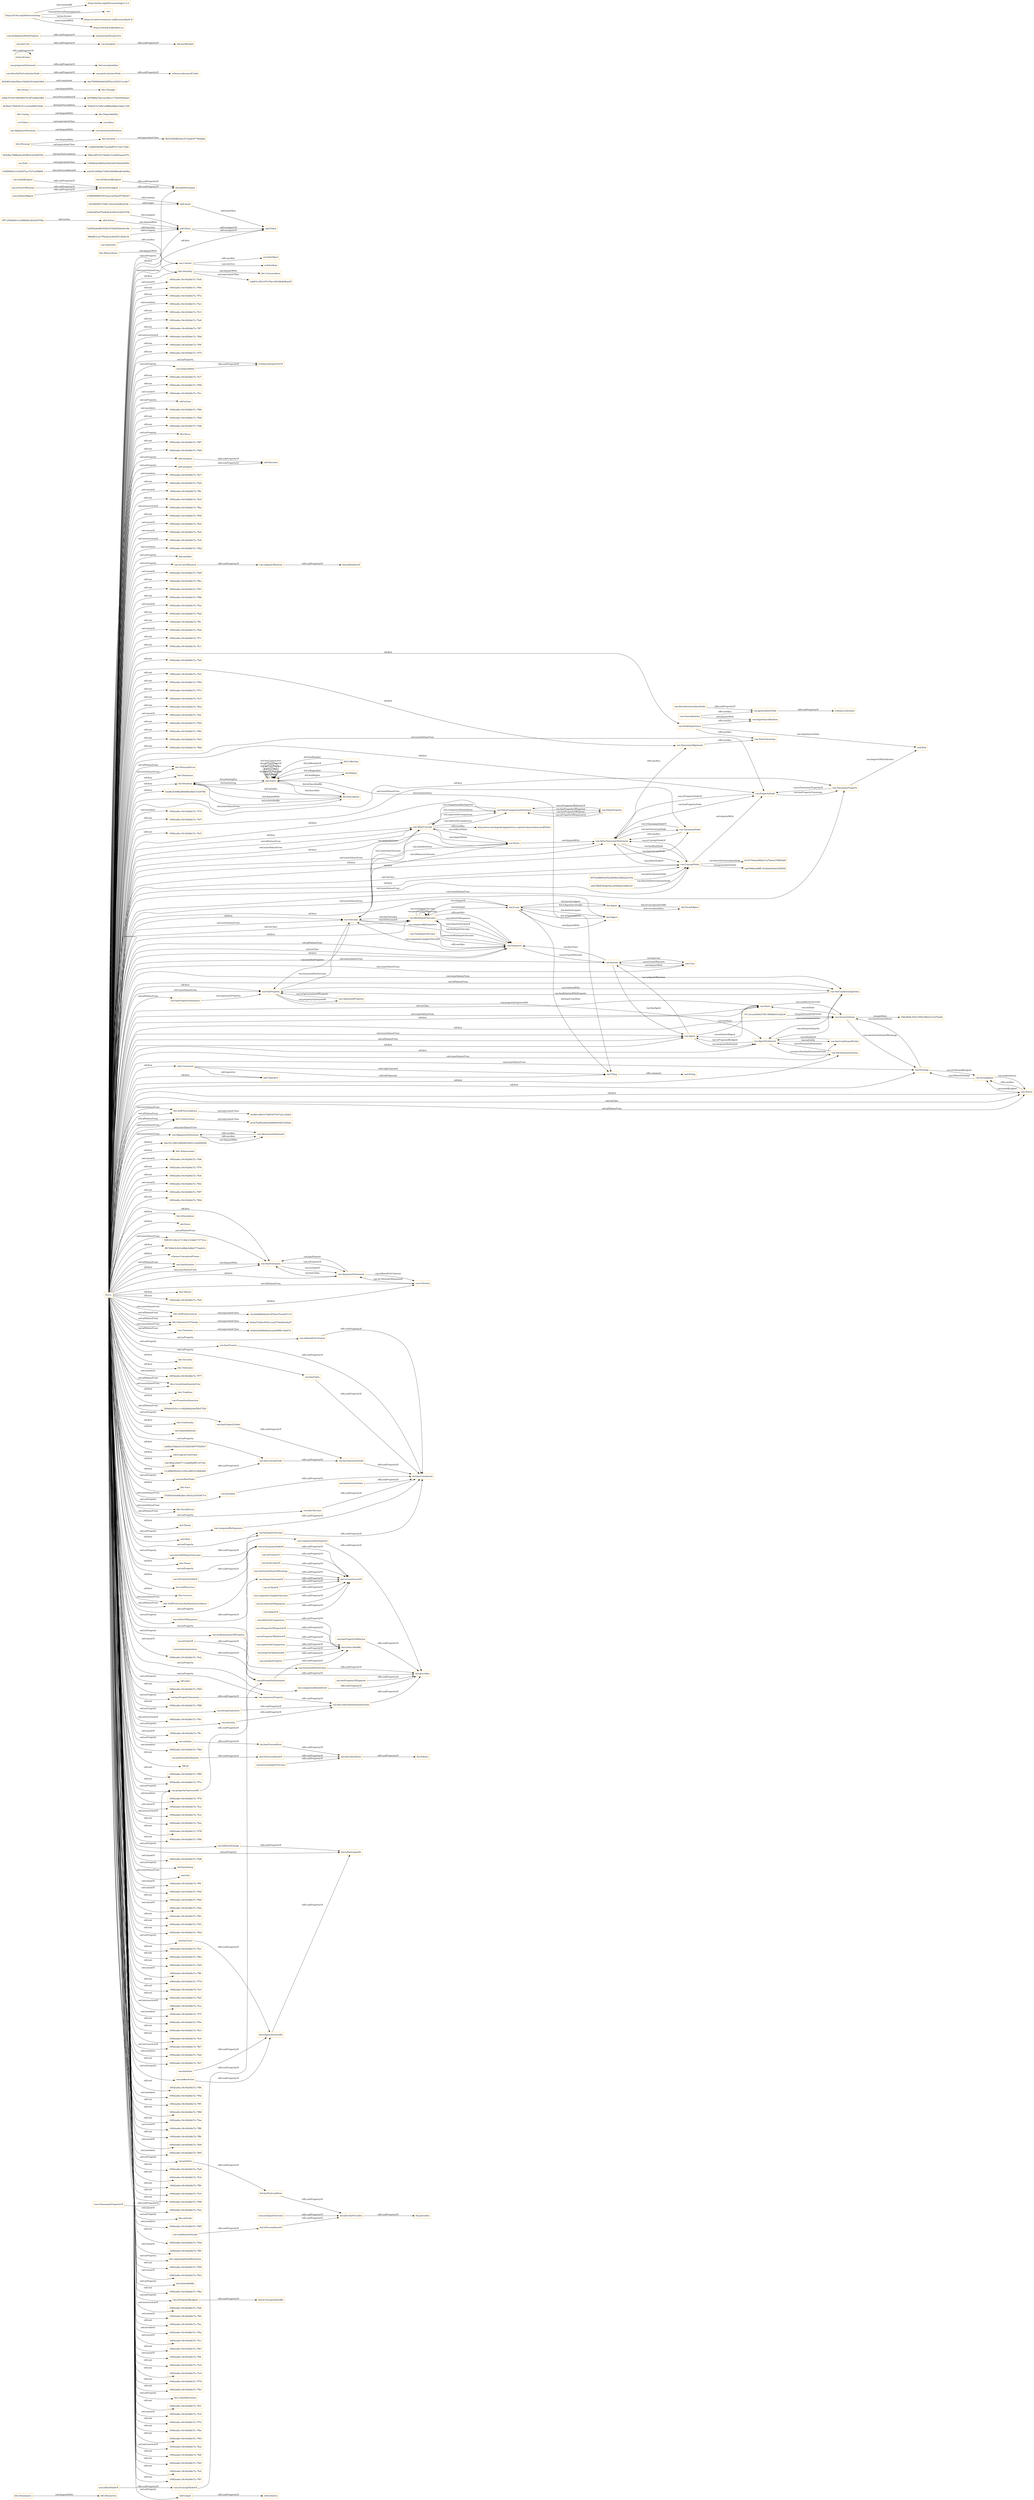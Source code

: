 digraph ar2dtool_diagram { 
rankdir=LR;
size="1501"
node [shape = rectangle, color="orange"]; "bhv:Dominance" "dul:Situation" "acb30124884e729d184608bedb34d96e" "odrl:Action" "vae:Path" "aa9390ba340ff11b30a4a5e0e435850f" "9074ed8885265224f0dbe398d22e519a" "545e9ac7fd86adce4f3f6cb3224497bd" "bhv:PersonalFocus" "bhv:Hedonism" "bhv:Societal" "3ea9be430fffa4f9d68be4b0153e978b" "vae:NodeImportance" "3ba35c128614b80983b491e3a9484e94" "1fac6d696bb6a02c9529cd7b3edb7e15" "9f7c35b9266c1a3d9bf44c2622d5538a" "bhv:Universalism" "vae:AwarenessSituation" "vae:Value" "bhv:Achievement" "odrl:Policy" "bhv:Stimulation" "dul:Norm" "vae:AlignmentSituation" "odrl:Operator" "vae:VaeProperty" "bhv:SelfTrascendence" "59819112fa1e71148c3318a817377e1a" "ff07496d3c823e9fbfa5d8d2773adb1b" "vae:Outcome" "schema:ConceptualFrame" "5ad562da0863528c4745b85a0ee61d9c" "vae:VaeEntity" "vae:MultiInputOutcome" "bhv:Conservation" "vae:AlignmentStatement" "bhv:Dependability" "dul:SocialObject" "bhv:Caring" "100f48a2e9b60eb5bd3d919eb4e6d59c" "odrl:Asset" "bhv:Nature" "942bd72bfdc9554c1a4257bb69e26a87" "vae:Generalization" "58bce4f5c52150ad5c3c20dd3eaec870" "vae:Context" "vae:ActionOnState" "vae:VaeStatement" "vae:TaxonomyProperty" "98bd831c2c7f5ea0c2c6cb051c604c34" "bhv:Security" "d3b83020f6b96a63aba9f9ffb14d4b72" "vae:ConceptNode" "dul:Object" "8fe01f626ffa34ec07cbadc877462b62" "a0b7f80878ed638ca395992e5296f125" "b31fc7b4ee290b213a7be4ce7089426f" "bhv:Tolerance" "vae:System" "bhv:Humility" "odrl:Party" "230669d9001601baa1ed3be2975bd3a7" "vae:Norm" "c92cff44947c5d8c33aacfed2dbed32b" "bhv:GrowthAndAnxietyFree" "05fed9dfc3b5e1959c59d22212b7ba0b" "vae:User" "5c8e0e7a7af61ed98b2d6be23a6a1196" "6d7f88be7b61a230bce173924594a8a3" "vae:Sequence" "vae:AgentStatement" "vae:VaeConditionedEntity" "bhv:Tradition" "dul:Event" "vae:PromotionDemotion" "dul:Agent" "d50ab41b5c11cc8264db2e9e5f0d7520" "vae:ValueTaxonomyStatement" "vae:TaxonomyAlignment" "bhv:SelfEnhancement" "vae:Strategy" "vae:Agent" "bhv:Benevolence" "vae:FinalInputOutcome" "d3bb767e6159838927b19f7eef9b3968" "vae:VaeSituation" "bhv:Conformity" "vae:Action" "eab831c05e197a79ec18018b4b9bae5f" "bhv:Resources" "dul:Collection" "911cfcac2449ef158130b9bb53cd2a36" "vae:AwarenessStatement" "vae:ValueDefinition" "bhv:OpennessToChange" "c2684e33bbed1e535204398757bf50c7" "ae3a7baf92e6be9a6fb6d030b7ea5bdc" "vae:ActingAgent" "odrl:LogicalConstraint" "vae:ValueConcept" "vae:PropertyNode" "vae:ValueProperty" "vae:ValueComparisonStatement" "cbe360ac20b2717c2a8d9aff5c147c62" "vae:VaeStatementEntity" "vae:Criterion" "11cd888562201a18bc28f83218b8e881" "bhv:Thought" "vae:Transition" "vae:State" "dul:Entity" "bhv:Face" "vae:VaeConditioningEntity" "37b4f34c0e84b26ec1843ea347b94714" "vae:TaxonomyNode" "vae:VaePropertyStatement" "0b3fa4178d43fcc511a3cfeef84534dd" "bhv:SocialFocus" "845d6f1e8ae58ee339d203416ab6348d" "odrl:Constraint" "vae:OptimizedProperty" "dul:Theory" "dul:Region" "1cafb83de9f8c7aca9af97e17a217a9d" "dul:Description" "e55f0f98cb13c825972ce7b7e43f8894" "bhv:Action" "vcvf:Value" "odrl:Rule" "bhv:Power" "4c48fcc08d1e74bf5397207a2e12bdef" "vae:ImportanceRelation" "bhv:Personal" "b5d5e665297ba609c9c44018345c870b" "vae:ArgumentStatement" "bhv:SelfDirection" "bhv:Concern" "daa709984db2629f55a12025212cadc7" "bhv:SelfProtectionAndAnxietyAvoidance" ; /*classes style*/
	"bhv:Action" -> "bhv:Thought" [ label = "owl:disjointWith" ];
	"vae:particularizesNode" -> "schema:subsumedUnder" [ label = "rdfs:subPropertyOf" ];
	"vae:hasConceptNode" -> "vae:hasTaxonomyNode" [ label = "rdfs:subPropertyOf" ];
	"vae:ConceptNode" -> "vae:PropertyNode" [ label = "owl:disjointWith" ];
	"vae:isTaxonomyNodeOf" -> "dul:isConstituentOf" [ label = "rdfs:subPropertyOf" ];
	"vae:proposesStatement" -> "dul:conceptualizes" [ label = "rdfs:subPropertyOf" ];
	"vae:previousInputOutcome" -> "dul:directlyFollows" [ label = "rdfs:subPropertyOf" ];
	"vae:hasTaxonomyNode" -> "dul:hasConstituent" [ label = "rdfs:subPropertyOf" ];
	"vae:nextInputOutcome" -> "dul:directlyPrecedes" [ label = "rdfs:subPropertyOf" ];
	"vae:VaeSituation" -> "vae:VaeStatement" [ label = "owl:disjointWith" ];
	"vae:comparisonHasInferior" -> "dul:describes" [ label = "rdfs:subPropertyOf" ];
	"vae:hasTrace" -> "dul:isAgentInvolvedIn" [ label = "rdfs:subPropertyOf" ];
	"vae:Path" -> "100f48a2e9b60eb5bd3d919eb4e6d59c" [ label = "owl:equivalentClass" ];
	"vae:isInputOf" -> "dul:isConstituentOf" [ label = "rdfs:subPropertyOf" ];
	"dul:involvesAgent" -> "dul:hasParticipant" [ label = "rdfs:subPropertyOf" ];
	"terms:license" -> "terms:license" [ label = "rdfs:subPropertyOf" ];
	"dul:isAgentInvolvedIn" -> "dul:isParticipantIn" [ label = "rdfs:subPropertyOf" ];
	"bhv:SelfTrascendence" -> "4c48fcc08d1e74bf5397207a2e12bdef" [ label = "owl:equivalentClass" ];
	"vae:describesVaeStatementEntity" -> "dul:describes" [ label = "rdfs:subPropertyOf" ];
	"vae:hasPropertyTaxonomy" -> "vae:expressesProperty" [ label = "rdfs:subPropertyOf" ];
	"dul:Event" -> "dul:Object" [ label = "owl:disjointWith" ];
	"vae:isPremiseOf" -> "dul:isConstituentOf" [ label = "rdfs:subPropertyOf" ];
	"vae:interpretationOn" -> "vae:describesVaeStatementEntity" [ label = "rdfs:subPropertyOf" ];
	"dul:Description" -> "dul:Situation" [ label = "owl:disjointWith" ];
	"odrl:Action" -> "odrl:Party" [ label = "owl:disjointWith" ];
	"vae:madeByAgent" -> "dul:involvesAgent" [ label = "rdfs:subPropertyOf" ];
	"dul:isPreconditionOf" -> "dul:directlyPrecedes" [ label = "rdfs:subPropertyOf" ];
	"vae:isOutcomeOf" -> "dul:isConstituentOf" [ label = "rdfs:subPropertyOf" ];
	"vae:isPresentInStatement" -> "dul:isDescribedBy" [ label = "rdfs:subPropertyOf" ];
	"vae:hasInput" -> "dul:hasConstituent" [ label = "rdfs:subPropertyOf" ];
	"bhv:Personal" -> "bhv:Societal" [ label = "owl:disjointWith" ];
	"bhv:Personal" -> "1cafb83de9f8c7aca9af97e17a217a9d" [ label = "owl:equivalentClass" ];
	"vae:hasUser" -> "vae:hasAgent" [ label = "rdfs:subPropertyOf" ];
	"vae:onState" -> "dul:hasPrecondition" [ label = "rdfs:subPropertyOf" ];
	"vae:hasActionOnState" -> "dul:hasConstituent" [ label = "rdfs:subPropertyOf" ];
	"vae:hasPropertyNode" -> "vae:hasTaxonomyNode" [ label = "rdfs:subPropertyOf" ];
	"dul:hasPrecondition" -> "dul:directlyFollows" [ label = "rdfs:subPropertyOf" ];
	"vae:hasPropertyOfSuperior" -> "dul:describes" [ label = "rdfs:subPropertyOf" ];
	"bhv:Conservation" -> "ae3a7baf92e6be9a6fb6d030b7ea5bdc" [ label = "owl:equivalentClass" ];
	"vae:isPropertyNodeOf" -> "vae:isTaxonomyNodeOf" [ label = "rdfs:subPropertyOf" ];
	"bhv:Societal" -> "8fe01f626ffa34ec07cbadc877462b62" [ label = "owl:equivalentClass" ];
	"vae:Transition" -> "d3b83020f6b96a63aba9f9ffb14d4b72" [ label = "owl:equivalentClass" ];
	"vae:comparisonHasSuperior" -> "dul:describes" [ label = "rdfs:subPropertyOf" ];
	"vae:hasOutcome" -> "dul:hasConstituent" [ label = "rdfs:subPropertyOf" ];
	"vae:Norm" -> "vae:ValueTaxonomyStatement" [ label = "owl:disjointWith" ];
	"vae:isProposedByAgent" -> "dul:isConceptualizedBy" [ label = "rdfs:subPropertyOf" ];
	"bhv:Dominance" -> "bhv:Resources" [ label = "owl:disjointWith" ];
	"vae:isEntityOf" -> "vae:isPresentInStatement" [ label = "rdfs:subPropertyOf" ];
	"vae:MultiInputOutcome" -> "vae:Sequence" [ label = "rdfs:seeAlso" ];
	"vae:propertyExpressedAt" -> "vae:isPresentInStatement" [ label = "rdfs:subPropertyOf" ];
	"vae:hasState" -> "dul:isAgentInvolvedIn" [ label = "rdfs:subPropertyOf" ];
	"vae:AwarenessStatement" -> "vae:AlignmentStatement" [ label = "rdfs:seeAlso" ];
	"vae:isConceptNodeOf" -> "vae:isTaxonomyNodeOf" [ label = "rdfs:subPropertyOf" ];
	"bhv:Caring" -> "bhv:Dependability" [ label = "owl:disjointWith" ];
	"vae:hasRootNode" -> "vae:hasConceptNode" [ label = "rdfs:subPropertyOf" ];
	"vae:isAgentOfSystem" -> "dul:isMemberOf" [ label = "rdfs:subPropertyOf" ];
	"vae:ValueConcept" -> "http://www.ontologydesignpatterns.org/ont/values/valuecore#Value" [ label = "rdfs:seeAlso" ];
	"vae:isInputOutcomeOf" -> "dul:isConstituentOf" [ label = "rdfs:subPropertyOf" ];
	"vae:isTaxonomyPropertyOf" -> "vae:propertyExpressedAt" [ label = "rdfs:subPropertyOf" ];
	"vae:directlyParticularizesNode" -> "vae:particularizesNode" [ label = "rdfs:subPropertyOf" ];
	"vae:isRootNodeOf" -> "vae:isConceptNodeOf" [ label = "rdfs:subPropertyOf" ];
	"vae:expressesProperty" -> "vae:describesVaeStatementEntity" [ label = "rdfs:subPropertyOf" ];
	"vae:hasAgent" -> "dul:hasMember" [ label = "rdfs:subPropertyOf" ];
	"vae:isFollowedByAgent" -> "dul:hasParticipant" [ label = "rdfs:subPropertyOf" ];
	"vae:hasRelationWithProperty" -> "schema:hasPerspective" [ label = "rdfs:subPropertyOf" ];
	"vae:measuredOnOutcome" -> "dul:describes" [ label = "rdfs:subPropertyOf" ];
	"vae:perform" -> "dul:hasPostcondition" [ label = "rdfs:subPropertyOf" ];
	"vcvf:Value" -> "vae:Value" [ label = "owl:equivalentClass" ];
	"vae:isTraceOfSystem" -> "dul:involvesAgent" [ label = "rdfs:subPropertyOf" ];
	"vae:directlyGeneralizesNode" -> "vae:generalizesNode" [ label = "rdfs:subPropertyOf" ];
	"vae:conditionsActionIn" -> "dul:isPreconditionOf" [ label = "rdfs:subPropertyOf" ];
	"vae:superiorInComparison" -> "dul:isDescribedBy" [ label = "rdfs:subPropertyOf" ];
	"vae:System" -> "vae:User" [ label = "owl:disjointWith" ];
	"vae:ValueTaxonomyStatement" -> "vae:TaxonomyAlignment" [ label = "rdfs:seeAlso" ];
	"vae:TaxonomyNode" -> "vae:ValueTaxonomyStatement" [ label = "rdfs:seeAlso" ];
	"vae:followsStrategy" -> "dul:isParticipantIn" [ label = "rdfs:subPropertyOf" ];
	"vae:hasPropertyOfInferior" -> "dul:describes" [ label = "rdfs:subPropertyOf" ];
	"vae:composedBySequence" -> "dul:hasConstituent" [ label = "rdfs:subPropertyOf" ];
	"vae:AlignmentSituation" -> "vae:AwarenessSituation" [ label = "owl:disjointWith" ];
	"https://w3id.org/def/vaeontology" -> "https://w3id.org/def/vaeontology/1.0.2" [ label = "owl:versionIRI" ];
	"https://w3id.org/def/vaeontology" -> "vae:" [ label = "vann:preferredNamespaceUri" ];
	"https://w3id.org/def/vaeontology" -> "https://creativecommons.org/licenses/by/4.0/" [ label = "terms:license" ];
	"https://w3id.org/def/vaeontology" -> "https://chowlk.linkeddata.es" [ label = "mod:createdWith" ];
	"vae:isActionOnStateOfStrategy" -> "dul:isConstituentOf" [ label = "rdfs:subPropertyOf" ];
	"vae:startsWithInputOutcome" -> "vae:hasInputOutcome" [ label = "rdfs:subPropertyOf" ];
	"vae:isOptimizationOfProperty" -> "dul:describes" [ label = "rdfs:subPropertyOf" ];
	"vae:propertyOptimizedAt" -> "dul:isDescribedBy" [ label = "rdfs:subPropertyOf" ];
	"bhv:Humility" -> "bhv:Universalism" [ label = "owl:disjointWith" ];
	"bhv:Humility" -> "eab831c05e197a79ec18018b4b9bae5f" [ label = "owl:equivalentClass" ];
	"vae:FinalInputOutcome" -> "vae:Sequence" [ label = "rdfs:seeAlso" ];
	"odrl:target" -> "odrl:relation" [ label = "rdfs:subPropertyOf" ];
	"bhv:SelfEnhancement" -> "1fac6d696bb6a02c9529cd7b3edb7e15" [ label = "owl:equivalentClass" ];
	"dul:directlyPrecedes" -> "dul:precedes" [ label = "rdfs:subPropertyOf" ];
	"vae:makesAction" -> "dul:isAgentInvolvedIn" [ label = "rdfs:subPropertyOf" ];
	"vae:satisfiesProperty" -> "dul:isDescribedBy" [ label = "rdfs:subPropertyOf" ];
	"vae:TaxonomyAlignment" -> "vae:ValueTaxonomy" [ label = "rdfs:seeAlso" ];
	"vae:relationWith" -> "schema:perspectiveOn" [ label = "rdfs:subPropertyOf" ];
	"vae:NodeImportance" -> "vae:ValueTaxonomy" [ label = "rdfs:seeAlso" ];
	"vae:NodeImportance" -> "vae:ImportanceRelation" [ label = "rdfs:seeAlso" ];
	"vae:Action" -> "vae:ActingAgent" [ label = "rdfs:seeAlso" ];
	"vae:inferiorInComparison" -> "dul:isDescribedBy" [ label = "rdfs:subPropertyOf" ];
	"vae:VaeEntity" -> "vae:Context" [ label = "rdfs:seeAlso" ];
	"vae:isClaimOf" -> "dul:isConstituentOf" [ label = "rdfs:subPropertyOf" ];
	"vae:hasInputOutcome" -> "dul:hasConstituent" [ label = "rdfs:subPropertyOf" ];
	"vae:isPropertyOfSuperiorOf" -> "dul:isDescribedBy" [ label = "rdfs:subPropertyOf" ];
	"vae:isStateOfAgent" -> "dul:involvesAgent" [ label = "rdfs:subPropertyOf" ];
	"vae:Generalization" -> "vae:generalizesNode" [ label = "rdfs:seeAlso" ];
	"vae:Generalization" -> "vae:ImportanceRelation" [ label = "owl:disjointWith" ];
	"vae:Context" -> "vae:VaeObject" [ label = "rdfs:seeAlso" ];
	"NULL" -> "-3092ea8a:18c442b8a72:-7fb1" [ label = "owl:intersectionOf" ];
	"NULL" -> "-3092ea8a:18c442b8a72:-7ffc" [ label = "owl:unionOf" ];
	"NULL" -> "vae:hasConceptNode" [ label = "owl:onProperty" ];
	"NULL" -> "-3092ea8a:18c442b8a72:-7f8d" [ label = "owl:members" ];
	"NULL" -> "bhv:PersonalFocus" [ label = "owl:someValuesFrom" ];
	"NULL" -> "bhv:Hedonism" [ label = "rdf:first" ];
	"NULL" -> "bhv:Conservation" [ label = "owl:allValuesFrom" ];
	"NULL" -> "rdf:nil" [ label = "rdf:rest" ];
	"NULL" -> "vae:VaeConditioningEntity" [ label = "owl:someValuesFrom" ];
	"NULL" -> "vae:isBasedOnCriterion" [ label = "owl:onProperty" ];
	"NULL" -> "-3092ea8a:18c442b8a72:-7f80" [ label = "rdf:rest" ];
	"NULL" -> "vae:isTaxonomyNodeOf" [ label = "owl:onProperty" ];
	"NULL" -> "vae:interpretationOn" [ label = "owl:onProperty" ];
	"NULL" -> "vae:ConceptNode" [ label = "rdf:first" ];
	"NULL" -> "-3092ea8a:18c442b8a72:-7f7a" [ label = "rdf:rest" ];
	"NULL" -> "vae:PropertyNode" [ label = "rdf:first" ];
	"NULL" -> "-3092ea8a:18c442b8a72:-7f7b" [ label = "owl:members" ];
	"NULL" -> "-3092ea8a:18c442b8a72:-7fce" [ label = "owl:unionOf" ];
	"NULL" -> "-3092ea8a:18c442b8a72:-7fc2" [ label = "owl:intersectionOf" ];
	"NULL" -> "odrl:assignee" [ label = "owl:onProperty" ];
	"NULL" -> "-3092ea8a:18c442b8a72:-7fa2" [ label = "rdf:rest" ];
	"NULL" -> "vae:ConceptNode" [ label = "owl:someValuesFrom" ];
	"NULL" -> "-3092ea8a:18c442b8a72:-7f78" [ label = "rdf:rest" ];
	"NULL" -> "vae:expressesProperty" [ label = "owl:onProperty" ];
	"NULL" -> "-3092ea8a:18c442b8a72:-7f9b" [ label = "rdf:rest" ];
	"NULL" -> "vae:VaeSituation" [ label = "owl:allValuesFrom" ];
	"NULL" -> "-3092ea8a:18c442b8a72:-7fd8" [ label = "owl:unionOf" ];
	"NULL" -> "cbe360ac20b2717c2a8d9aff5c147c62" [ label = "rdf:first" ];
	"NULL" -> "dul:hasSetting" [ label = "owl:onProperty" ];
	"NULL" -> "bhv:SelfTrascendence" [ label = "owl:someValuesFrom" ];
	"NULL" -> "owl:real" [ label = "owl:someValuesFrom" ];
	"NULL" -> "-3092ea8a:18c442b8a72:-7ff2" [ label = "owl:unionOf" ];
	"NULL" -> "-3092ea8a:18c442b8a72:-7fd2" [ label = "owl:unionOf" ];
	"NULL" -> "odrl:LogicalConstraint" [ label = "rdf:first" ];
	"NULL" -> "-3092ea8a:18c442b8a72:-7fb0" [ label = "rdf:rest" ];
	"NULL" -> "-3092ea8a:18c442b8a72:-7fda" [ label = "owl:unionOf" ];
	"NULL" -> "vae:onEntity" [ label = "owl:onProperty" ];
	"NULL" -> "vae:VaeConditioningEntity" [ label = "owl:allValuesFrom" ];
	"NULL" -> "vae:TaxonomyNode" [ label = "rdf:first" ];
	"NULL" -> "-3092ea8a:18c442b8a72:-7f8c" [ label = "rdf:rest" ];
	"NULL" -> "-3092ea8a:18c442b8a72:-7fd1" [ label = "rdf:rest" ];
	"NULL" -> "37b4f34c0e84b26ec1843ea347b94714" [ label = "owl:someValuesFrom" ];
	"NULL" -> "vae:comparisonHasInferior" [ label = "owl:onProperty" ];
	"NULL" -> "-3092ea8a:18c442b8a72:-7fb4" [ label = "rdf:rest" ];
	"NULL" -> "vae:isUserOfSystem" [ label = "owl:onProperty" ];
	"NULL" -> "-3092ea8a:18c442b8a72:-7fa1" [ label = "rdf:rest" ];
	"NULL" -> "vae:ActionOnState" [ label = "rdf:first" ];
	"NULL" -> "vae:VaeStatement" [ label = "owl:someValuesFrom" ];
	"NULL" -> "11cd888562201a18bc28f83218b8e881" [ label = "rdf:first" ];
	"NULL" -> "vae:Criterion" [ label = "owl:allValuesFrom" ];
	"NULL" -> "-3092ea8a:18c442b8a72:-7f83" [ label = "rdf:rest" ];
	"NULL" -> "-3092ea8a:18c442b8a72:-7fd5" [ label = "rdf:rest" ];
	"NULL" -> "-3092ea8a:18c442b8a72:-7ff6" [ label = "owl:unionOf" ];
	"NULL" -> "bhv:GrowthAndAnxietyFree" [ label = "owl:someValuesFrom" ];
	"NULL" -> "-3092ea8a:18c442b8a72:-7f7d" [ label = "rdf:rest" ];
	"NULL" -> "vae:Strategy" [ label = "owl:someValuesFrom" ];
	"NULL" -> "-3092ea8a:18c442b8a72:-7fcf" [ label = "rdf:rest" ];
	"NULL" -> "vae:ConceptNode" [ label = "owl:onClass" ];
	"NULL" -> "vae:Action" [ label = "rdf:first" ];
	"NULL" -> "vae:hasOutcome" [ label = "owl:onProperty" ];
	"NULL" -> "-3092ea8a:18c442b8a72:-7fa5" [ label = "rdf:rest" ];
	"NULL" -> "-3092ea8a:18c442b8a72:-7fca" [ label = "owl:intersectionOf" ];
	"NULL" -> "-3092ea8a:18c442b8a72:-7f7f" [ label = "owl:members" ];
	"NULL" -> "-3092ea8a:18c442b8a72:-7f9e" [ label = "rdf:rest" ];
	"NULL" -> "-3092ea8a:18c442b8a72:-7fe3" [ label = "rdf:rest" ];
	"NULL" -> "-3092ea8a:18c442b8a72:-7fc6" [ label = "rdf:rest" ];
	"NULL" -> "-3092ea8a:18c442b8a72:-7fb7" [ label = "owl:intersectionOf" ];
	"NULL" -> "-3092ea8a:18c442b8a72:-7fa0" [ label = "owl:members" ];
	"NULL" -> "vae:AwarenessStatement" [ label = "owl:someValuesFrom" ];
	"NULL" -> "-3092ea8a:18c442b8a72:-7fe7" [ label = "rdf:rest" ];
	"NULL" -> "-3092ea8a:18c442b8a72:-7f8f" [ label = "rdf:rest" ];
	"NULL" -> "vae:startsWithInputOutcome" [ label = "owl:onProperty" ];
	"NULL" -> "-3092ea8a:18c442b8a72:-7f92" [ label = "owl:members" ];
	"NULL" -> "-3092ea8a:18c442b8a72:-7ff5" [ label = "rdf:rest" ];
	"NULL" -> "odrl:Operator" [ label = "rdf:first" ];
	"NULL" -> "-3092ea8a:18c442b8a72:-7f86" [ label = "rdf:rest" ];
	"NULL" -> "-3092ea8a:18c442b8a72:-7faa" [ label = "rdf:rest" ];
	"NULL" -> "vae:Agent" [ label = "owl:someValuesFrom" ];
	"NULL" -> "-3092ea8a:18c442b8a72:-7ff8" [ label = "owl:unionOf" ];
	"NULL" -> "vae:isStartOfSequence" [ label = "owl:onProperty" ];
	"NULL" -> "bhv:Tradition" [ label = "rdf:first" ];
	"NULL" -> "-3092ea8a:18c442b8a72:-7ffb" [ label = "rdf:rest" ];
	"NULL" -> "vae:hasInput" [ label = "owl:onProperty" ];
	"NULL" -> "-3092ea8a:18c442b8a72:-7fd4" [ label = "owl:unionOf" ];
	"NULL" -> "vae:Sequence" [ label = "owl:onClass" ];
	"NULL" -> "-3092ea8a:18c442b8a72:-7f95" [ label = "owl:members" ];
	"NULL" -> "vae:hasRootNode" [ label = "owl:onProperty" ];
	"NULL" -> "-3092ea8a:18c442b8a72:-7fa8" [ label = "rdf:rest" ];
	"NULL" -> "-3092ea8a:18c442b8a72:-7fcb" [ label = "rdf:rest" ];
	"NULL" -> "-3092ea8a:18c442b8a72:-7ff9" [ label = "rdf:rest" ];
	"NULL" -> "vae:NodeImportance" [ label = "rdf:first" ];
	"NULL" -> "vae:VaeConditionedEntity" [ label = "owl:someValuesFrom" ];
	"NULL" -> "bhv:SelfEnhancement" [ label = "owl:someValuesFrom" ];
	"NULL" -> "-3092ea8a:18c442b8a72:-7fc9" [ label = "rdf:rest" ];
	"NULL" -> "bhv:GrowthAndAnxietyFree" [ label = "owl:allValuesFrom" ];
	"NULL" -> "vae:Outcome" [ label = "owl:someValuesFrom" ];
	"NULL" -> "bhv:SelfDirection" [ label = "rdf:first" ];
	"NULL" -> "vae:hasInputOutcome" [ label = "owl:onProperty" ];
	"NULL" -> "vae:TaxonomyProperty" [ label = "owl:someValuesFrom" ];
	"NULL" -> "dul:Theory" [ label = "rdf:first" ];
	"NULL" -> "dul:Event" [ label = "rdf:first" ];
	"NULL" -> "-3092ea8a:18c442b8a72:-7f98" [ label = "rdf:rest" ];
	"NULL" -> "-3092ea8a:18c442b8a72:-7fee" [ label = "owl:unionOf" ];
	"NULL" -> "vae:ArgumentStatement" [ label = "rdf:first" ];
	"NULL" -> "bhv:attitude" [ label = "owl:onProperty" ];
	"NULL" -> "ff07496d3c823e9fbfa5d8d2773adb1b" [ label = "rdf:first" ];
	"NULL" -> "-3092ea8a:18c442b8a72:-7f85" [ label = "owl:members" ];
	"NULL" -> "c2684e33bbed1e535204398757bf50c7" [ label = "rdf:first" ];
	"NULL" -> "vae:Norm" [ label = "rdf:first" ];
	"NULL" -> "-3092ea8a:18c442b8a72:-7fdd" [ label = "rdf:rest" ];
	"NULL" -> "schema:perspectiveOn" [ label = "owl:onProperty" ];
	"NULL" -> "vae:VaeProperty" [ label = "rdf:first" ];
	"NULL" -> "-3092ea8a:18c442b8a72:-7ff0" [ label = "owl:unionOf" ];
	"NULL" -> "bhv:opposingValueMotivation" [ label = "owl:onProperty" ];
	"NULL" -> "bhv:Humility" [ label = "rdf:first" ];
	"NULL" -> "-3092ea8a:18c442b8a72:-7f90" [ label = "rdf:rest" ];
	"NULL" -> "-3092ea8a:18c442b8a72:-7fb3" [ label = "owl:unionOf" ];
	"NULL" -> "dul:isSatisfiedBy" [ label = "owl:onProperty" ];
	"NULL" -> "-3092ea8a:18c442b8a72:-7f8a" [ label = "rdf:rest" ];
	"NULL" -> "-3092ea8a:18c442b8a72:-7fab" [ label = "owl:intersectionOf" ];
	"NULL" -> "vae:TaxonomyProperty" [ label = "rdf:first" ];
	"NULL" -> "-3092ea8a:18c442b8a72:-7fbf" [ label = "owl:unionOf" ];
	"NULL" -> "-3092ea8a:18c442b8a72:-7fac" [ label = "rdf:rest" ];
	"NULL" -> "-3092ea8a:18c442b8a72:-7f9a" [ label = "owl:members" ];
	"NULL" -> "-3092ea8a:18c442b8a72:-7fcc" [ label = "owl:unionOf" ];
	"NULL" -> "vae:State" [ label = "owl:onClass" ];
	"NULL" -> "-3092ea8a:18c442b8a72:-7f81" [ label = "rdf:rest" ];
	"NULL" -> "3ea9be430fffa4f9d68be4b0153e978b" [ label = "rdf:first" ];
	"NULL" -> "-3092ea8a:18c442b8a72:-7ff4" [ label = "owl:unionOf" ];
	"NULL" -> "-3092ea8a:18c442b8a72:-7fc0" [ label = "rdf:rest" ];
	"NULL" -> "bhv:OpennessToChange" [ label = "owl:allValuesFrom" ];
	"NULL" -> "-3092ea8a:18c442b8a72:-7fcd" [ label = "rdf:rest" ];
	"NULL" -> "vae:VaeStatement" [ label = "rdf:first" ];
	"NULL" -> "vae:VaeSituation" [ label = "rdf:first" ];
	"NULL" -> "-3092ea8a:18c442b8a72:-7f79" [ label = "rdf:rest" ];
	"NULL" -> "-3092ea8a:18c442b8a72:-7f9c" [ label = "rdf:rest" ];
	"NULL" -> "bhv:valueMotivation" [ label = "owl:onProperty" ];
	"NULL" -> "-3092ea8a:18c442b8a72:-7fe1" [ label = "rdf:rest" ];
	"NULL" -> "-3092ea8a:18c442b8a72:-7fc4" [ label = "owl:unionOf" ];
	"NULL" -> "vae:relationWith" [ label = "owl:onProperty" ];
	"NULL" -> "-3092ea8a:18c442b8a72:-7f72" [ label = "rdf:rest" ];
	"NULL" -> "bhv:Stimulation" [ label = "rdf:first" ];
	"NULL" -> "-3092ea8a:18c442b8a72:-7fbe" [ label = "rdf:rest" ];
	"NULL" -> "odrl:Constraint" [ label = "rdf:first" ];
	"NULL" -> "vae:Action" [ label = "owl:onClass" ];
	"NULL" -> "-3092ea8a:18c442b8a72:-7f93" [ label = "rdf:rest" ];
	"NULL" -> "odrl:target" [ label = "owl:onProperty" ];
	"NULL" -> "-3092ea8a:18c442b8a72:-7fae" [ label = "owl:intersectionOf" ];
	"NULL" -> "-3092ea8a:18c442b8a72:-7fdf" [ label = "rdf:rest" ];
	"NULL" -> "vae:Transition" [ label = "owl:allValuesFrom" ];
	"NULL" -> "-3092ea8a:18c442b8a72:-7fb5" [ label = "rdf:rest" ];
	"NULL" -> "-3092ea8a:18c442b8a72:-7faf" [ label = "rdf:rest" ];
	"NULL" -> "-3092ea8a:18c442b8a72:-7ff3" [ label = "rdf:rest" ];
	"NULL" -> "vae:makesAction" [ label = "owl:onProperty" ];
	"NULL" -> "-3092ea8a:18c442b8a72:-7fe8" [ label = "owl:unionOf" ];
	"NULL" -> "dul:Object" [ label = "owl:someValuesFrom" ];
	"NULL" -> "vae:onState" [ label = "owl:onProperty" ];
	"NULL" -> "-3092ea8a:18c442b8a72:-7f84" [ label = "rdf:rest" ];
	"NULL" -> "dul:isParticipantIn" [ label = "owl:onProperty" ];
	"NULL" -> "vae:VaeProperty" [ label = "owl:someValuesFrom" ];
	"NULL" -> "bhv:SelfProtectionAndAnxietyAvoidance" [ label = "owl:someValuesFrom" ];
	"NULL" -> "vae:Agent" [ label = "owl:allValuesFrom" ];
	"NULL" -> "-3092ea8a:18c442b8a72:-7f7e" [ label = "rdf:rest" ];
	"NULL" -> "-3092ea8a:18c442b8a72:-7fa3" [ label = "owl:members" ];
	"NULL" -> "-3092ea8a:18c442b8a72:-7fc3" [ label = "rdf:rest" ];
	"NULL" -> "-3092ea8a:18c442b8a72:-7fa6" [ label = "rdf:rest" ];
	"NULL" -> "-3092ea8a:18c442b8a72:-7ff7" [ label = "rdf:rest" ];
	"NULL" -> "-3092ea8a:18c442b8a72:-7fbd" [ label = "owl:intersectionOf" ];
	"NULL" -> "-3092ea8a:18c442b8a72:-7f9f" [ label = "rdf:rest" ];
	"NULL" -> "vae:PropertyNode" [ label = "owl:someValuesFrom" ];
	"NULL" -> "dul:Situation" [ label = "rdf:first" ];
	"NULL" -> "-3092ea8a:18c442b8a72:-7f75" [ label = "rdf:rest" ];
	"NULL" -> "-3092ea8a:18c442b8a72:-7fc7" [ label = "rdf:rest" ];
	"NULL" -> "bhv:SelfEnhancement" [ label = "owl:allValuesFrom" ];
	"NULL" -> "vae:hasPropertyNode" [ label = "owl:onProperty" ];
	"NULL" -> "dul:Description" [ label = "owl:someValuesFrom" ];
	"NULL" -> "bhv:Conservation" [ label = "owl:someValuesFrom" ];
	"NULL" -> "-3092ea8a:18c442b8a72:-7f96" [ label = "rdf:rest" ];
	"NULL" -> "-3092ea8a:18c442b8a72:-7fec" [ label = "owl:unionOf" ];
	"NULL" -> "bhv:PersonalFocus" [ label = "owl:allValuesFrom" ];
	"NULL" -> "schema:ConceptualFrame" [ label = "rdf:first" ];
	"NULL" -> "vae:Strategy" [ label = "rdf:first" ];
	"NULL" -> "vae:Outcome" [ label = "rdf:first" ];
	"NULL" -> "odrl:action" [ label = "owl:onProperty" ];
	"NULL" -> "vae:isProposedByAgent" [ label = "owl:onProperty" ];
	"NULL" -> "-3092ea8a:18c442b8a72:-7f89" [ label = "owl:members" ];
	"NULL" -> "-3092ea8a:18c442b8a72:-7fb8" [ label = "rdf:rest" ];
	"NULL" -> "-3092ea8a:18c442b8a72:-7fdb" [ label = "rdf:rest" ];
	"NULL" -> "bhv:focus" [ label = "owl:onProperty" ];
	"NULL" -> "-3092ea8a:18c442b8a72:-7f87" [ label = "rdf:rest" ];
	"NULL" -> "-3092ea8a:18c442b8a72:-7fd9" [ label = "rdf:rest" ];
	"NULL" -> "-3092ea8a:18c442b8a72:-7fa7" [ label = "owl:members" ];
	"NULL" -> "-3092ea8a:18c442b8a72:-7fa9" [ label = "rdf:rest" ];
	"NULL" -> "-3092ea8a:18c442b8a72:-7ffa" [ label = "owl:unionOf" ];
	"NULL" -> "vae:MultiInputOutcome" [ label = "rdf:first" ];
	"NULL" -> "d50ab41b5c11cc8264db2e9e5f0d7520" [ label = "owl:allValuesFrom" ];
	"NULL" -> "vae:ValueTaxonomyStatement" [ label = "owl:someValuesFrom" ];
	"NULL" -> "-3092ea8a:18c442b8a72:-7fed" [ label = "rdf:rest" ];
	"NULL" -> "bhv:SelfProtectionAndAnxietyAvoidance" [ label = "owl:allValuesFrom" ];
	"NULL" -> "-3092ea8a:18c442b8a72:-7fba" [ label = "owl:intersectionOf" ];
	"NULL" -> "vae:ValueDefinition" [ label = "rdf:first" ];
	"NULL" -> "vae:TaxonomyAlignment" [ label = "rdf:first" ];
	"NULL" -> "bhv:Security" [ label = "rdf:first" ];
	"NULL" -> "-3092ea8a:18c442b8a72:-7f99" [ label = "rdf:rest" ];
	"NULL" -> "vae:AgentStatement" [ label = "rdf:first" ];
	"NULL" -> "vae:propertyExpressedAt" [ label = "owl:onProperty" ];
	"NULL" -> "vae:AlignmentStatement" [ label = "owl:someValuesFrom" ];
	"NULL" -> "-3092ea8a:18c442b8a72:-7fe0" [ label = "owl:unionOf" ];
	"NULL" -> "bhv:OpennessToChange" [ label = "owl:someValuesFrom" ];
	"NULL" -> "dul:hasParticipant" [ label = "owl:onProperty" ];
	"NULL" -> "odrl:assigner" [ label = "owl:onProperty" ];
	"NULL" -> "-3092ea8a:18c442b8a72:-7fe4" [ label = "owl:unionOf" ];
	"NULL" -> "bhv:SocialFocus" [ label = "owl:someValuesFrom" ];
	"NULL" -> "-3092ea8a:18c442b8a72:-7fc8" [ label = "owl:intersectionOf" ];
	"NULL" -> "vae:ValueComparisonStatement" [ label = "rdf:first" ];
	"NULL" -> "-3092ea8a:18c442b8a72:-7f82" [ label = "owl:members" ];
	"NULL" -> "dul:satisfies" [ label = "owl:onProperty" ];
	"NULL" -> "vae:VaePropertyStatement" [ label = "owl:allValuesFrom" ];
	"NULL" -> "odrl:Rule" [ label = "rdf:first" ];
	"NULL" -> "-3092ea8a:18c442b8a72:-7fd0" [ label = "owl:unionOf" ];
	"NULL" -> "bhv:SocialFocus" [ label = "owl:allValuesFrom" ];
	"NULL" -> "vae:ValueConcept" [ label = "owl:someValuesFrom" ];
	"NULL" -> "vae:hasPremise" [ label = "owl:onProperty" ];
	"NULL" -> "bhv:Tolerance" [ label = "rdf:first" ];
	"NULL" -> "-3092ea8a:18c442b8a72:-7fbc" [ label = "rdf:rest" ];
	"NULL" -> "vae:State" [ label = "owl:someValuesFrom" ];
	"NULL" -> "-3092ea8a:18c442b8a72:-7f91" [ label = "rdf:rest" ];
	"NULL" -> "bhv:Power" [ label = "rdf:first" ];
	"NULL" -> "bhv:Nature" [ label = "rdf:first" ];
	"NULL" -> "-3092ea8a:18c442b8a72:-7f8b" [ label = "rdf:rest" ];
	"NULL" -> "-3092ea8a:18c442b8a72:-7fea" [ label = "owl:unionOf" ];
	"NULL" -> "vae:Action" [ label = "owl:allValuesFrom" ];
	"NULL" -> "-3092ea8a:18c442b8a72:-7fad" [ label = "rdf:rest" ];
	"NULL" -> "-3092ea8a:18c442b8a72:-7ff1" [ label = "rdf:rest" ];
	"NULL" -> "vae:Agent" [ label = "rdf:first" ];
	"NULL" -> "-3092ea8a:18c442b8a72:-7fe6" [ label = "owl:unionOf" ];
	"NULL" -> "vae:followsStrategy" [ label = "owl:onProperty" ];
	"NULL" -> "vae:Sequence" [ label = "rdf:first" ];
	"NULL" -> "bhv:Achievement" [ label = "rdf:first" ];
	"NULL" -> "vae:VaeStatementEntity" [ label = "rdf:first" ];
	"NULL" -> "bhv:Conformity" [ label = "rdf:first" ];
	"NULL" -> "-3092ea8a:18c442b8a72:-7f7c" [ label = "rdf:rest" ];
	"NULL" -> "vae:perform" [ label = "owl:onProperty" ];
	"NULL" -> "-3092ea8a:18c442b8a72:-7fc1" [ label = "rdf:rest" ];
	"NULL" -> "bhv:SelfTrascendence" [ label = "owl:allValuesFrom" ];
	"NULL" -> "-3092ea8a:18c442b8a72:-7fa4" [ label = "rdf:rest" ];
	"NULL" -> "-3092ea8a:18c442b8a72:-7f9d" [ label = "rdf:rest" ];
	"NULL" -> "odrl:Party" [ label = "rdf:first" ];
	"NULL" -> "-3092ea8a:18c442b8a72:-7fef" [ label = "rdf:rest" ];
	"NULL" -> "-3092ea8a:18c442b8a72:-7f73" [ label = "rdf:rest" ];
	"NULL" -> "-3092ea8a:18c442b8a72:-7fc5" [ label = "rdf:rest" ];
	"NULL" -> "-3092ea8a:18c442b8a72:-7fb2" [ label = "rdf:rest" ];
	"NULL" -> "odrl:Policy" [ label = "rdf:first" ];
	"NULL" -> "-3092ea8a:18c442b8a72:-7fdc" [ label = "owl:unionOf" ];
	"NULL" -> "-3092ea8a:18c442b8a72:-7f94" [ label = "rdf:rest" ];
	"NULL" -> "vae:Context" [ label = "owl:someValuesFrom" ];
	"NULL" -> "vae:ValueTaxonomyStatement" [ label = "rdf:first" ];
	"NULL" -> "-3092ea8a:18c442b8a72:-7f8e" [ label = "rdf:rest" ];
	"NULL" -> "-3092ea8a:18c442b8a72:-7fd3" [ label = "rdf:rest" ];
	"NULL" -> "vae:hasTrace" [ label = "owl:onProperty" ];
	"NULL" -> "-3092ea8a:18c442b8a72:-7fb6" [ label = "rdf:rest" ];
	"NULL" -> "vae:MultiInputOutcome" [ label = "owl:onClass" ];
	"NULL" -> "-3092ea8a:18c442b8a72:-7f74" [ label = "owl:members" ];
	"NULL" -> "vae:ValueConcept" [ label = "rdf:first" ];
	"NULL" -> "vae:Sequence" [ label = "owl:allValuesFrom" ];
	"NULL" -> "-3092ea8a:18c442b8a72:-7fd7" [ label = "rdf:rest" ];
	"NULL" -> "vae:composedBySequence" [ label = "owl:onProperty" ];
	"NULL" -> "vae:PromotionDemotion" [ label = "rdf:first" ];
	"NULL" -> "vae:Criterion" [ label = "rdf:first" ];
	"NULL" -> "vae:hasClaim" [ label = "owl:onProperty" ];
	"NULL" -> "59819112fa1e71148c3318a817377e1a" [ label = "owl:someValuesFrom" ];
	"NULL" -> "-3092ea8a:18c442b8a72:-7fe5" [ label = "rdf:rest" ];
	"NULL" -> "-3092ea8a:18c442b8a72:-7fd6" [ label = "owl:unionOf" ];
	"NULL" -> "vae:VaeStatement" [ label = "owl:allValuesFrom" ];
	"NULL" -> "bhv:Concern" [ label = "rdf:first" ];
	"NULL" -> "vae:measuredOnOutcome" [ label = "owl:onProperty" ];
	"NULL" -> "-3092ea8a:18c442b8a72:-7f76" [ label = "rdf:rest" ];
	"NULL" -> "vae:hasPropertyTaxonomy" [ label = "owl:onProperty" ];
	"NULL" -> "bhv:Face" [ label = "rdf:first" ];
	"NULL" -> "-3092ea8a:18c442b8a72:-7feb" [ label = "rdf:rest" ];
	"NULL" -> "vae:ValueConcept" [ label = "owl:allValuesFrom" ];
	"NULL" -> "vae:State" [ label = "rdf:first" ];
	"NULL" -> "-3092ea8a:18c442b8a72:-7fde" [ label = "owl:unionOf" ];
	"NULL" -> "vae:System" [ label = "owl:someValuesFrom" ];
	"NULL" -> "-3092ea8a:18c442b8a72:-7f97" [ label = "rdf:rest" ];
	"NULL" -> "-3092ea8a:18c442b8a72:-7fbb" [ label = "rdf:rest" ];
	"NULL" -> "-3092ea8a:18c442b8a72:-7fe9" [ label = "rdf:rest" ];
	"NULL" -> "vae:TaxonomyNode" [ label = "owl:someValuesFrom" ];
	"NULL" -> "-3092ea8a:18c442b8a72:-7f77" [ label = "owl:members" ];
	"NULL" -> "-3092ea8a:18c442b8a72:-7fe2" [ label = "owl:unionOf" ];
	"NULL" -> "vae:isOptimizationOfProperty" [ label = "owl:onProperty" ];
	"NULL" -> "rdf:value" [ label = "owl:onProperty" ];
	"NULL" -> "-3092ea8a:18c442b8a72:-7fb9" [ label = "rdf:rest" ];
	"NULL" -> "vae:User" [ label = "owl:someValuesFrom" ];
	"NULL" -> "vae:comparisonHasSuperior" [ label = "owl:onProperty" ];
	"NULL" -> "dul:Norm" [ label = "rdf:first" ];
	"NULL" -> "-3092ea8a:18c442b8a72:-7f88" [ label = "rdf:rest" ];
	"NULL" -> "3ba35c128614b80983b491e3a9484e94" [ label = "rdf:first" ];
	"vae:isUserOfSystem" -> "vae:isAgentOfSystem" [ label = "rdfs:subPropertyOf" ];
	"vae:isPropertyOfInferiorOf" -> "dul:isDescribedBy" [ label = "rdfs:subPropertyOf" ];
	"vae:hasClaim" -> "dul:hasConstituent" [ label = "rdfs:subPropertyOf" ];
	"vae:generalizesNode" -> "schema:subsumes" [ label = "rdfs:subPropertyOf" ];
	"bhv:OpennessToChange" -> "942bd72bfdc9554c1a4257bb69e26a87" [ label = "owl:equivalentClass" ];
	"vae:hasPremise" -> "dul:hasConstituent" [ label = "rdfs:subPropertyOf" ];
	"vae:isStartOfSequence" -> "vae:isInputOutcomeOf" [ label = "rdfs:subPropertyOf" ];
	"bhv:Benevolence" -> "bhv:Humility" [ label = "owl:disjointWith" ];
	"odrl:assigner" -> "odrl:function" [ label = "rdfs:subPropertyOf" ];
	"vae:onEntity" -> "vae:describesVaeStatementEntity" [ label = "rdfs:subPropertyOf" ];
	"vae:composesComplexOutcome" -> "dul:isConstituentOf" [ label = "rdfs:subPropertyOf" ];
	"vae:hasInterpretation" -> "vae:isPresentInStatement" [ label = "rdfs:subPropertyOf" ];
	"vae:AlignmentStatement" -> "vae:AwarenessStatement" [ label = "rdfs:seeAlso" ];
	"vae:AlignmentStatement" -> "vae:AwarenessStatement" [ label = "owl:disjointWith" ];
	"dul:isPostconditionOf" -> "dul:directlyFollows" [ label = "rdfs:subPropertyOf" ];
	"odrl:assignee" -> "odrl:function" [ label = "rdfs:subPropertyOf" ];
	"dul:directlyFollows" -> "dul:follows" [ label = "rdfs:subPropertyOf" ];
	"vae:isBasedOnCriterion" -> "dul:hasConstituent" [ label = "rdfs:subPropertyOf" ];
	"vae:performedOnStateIn" -> "dul:isPostconditionOf" [ label = "rdfs:subPropertyOf" ];
	"dul:hasPostcondition" -> "dul:directlyPrecedes" [ label = "rdfs:subPropertyOf" ];
	"vae:isCriterionOfArgument" -> "dul:isConstituentOf" [ label = "rdfs:subPropertyOf" ];
	"0b3fa4178d43fcc511a3cfeef84534dd" -> "5c8e0e7a7af61ed98b2d6be23a6a1196" [ label = "dul:hasPrecondition" ];
	"vae:Agent" -> "vae:System" [ label = "vae:isAgentOfSystem" ];
	"dul:Entity" -> "dul:Entity" [ label = "dul:follows" ];
	"vae:Outcome" -> "vae:Sequence" [ label = "vae:composedBySequence" ];
	"vae:ConceptNode" -> "vae:ValueTaxonomyStatement" [ label = "vae:isRootNodeOf" ];
	"odrl:Constraint" -> "owl:Thing" [ label = "odrl:rightOperand" ];
	"vae:ActionOnState" -> "05fed9dfc3b5e1959c59d22212b7ba0b" [ label = "vae:perform" ];
	"vae:ValueComparisonStatement" -> "vae:ValueProperty" [ label = "vae:hasPropertyOfSuperior" ];
	"vae:Outcome" -> "vae:ValueConcept" [ label = "vae:abidesByValue" ];
	"vae:VaePropertyStatement" -> "vae:VaeProperty" [ label = "vae:expressesProperty" ];
	"vae:ActingAgent" -> "vae:Strategy" [ label = "vae:followsStrategy" ];
	"vae:ActionOnState" -> "vae:Strategy" [ label = "vae:isActionOnStateOfStrategy" ];
	"dul:Agent" -> "dul:Event" [ label = "dul:isAgentInvolvedIn" ];
	"dul:SocialObject" -> "dul:Agent" [ label = "dul:isConceptualizedBy" ];
	"vae:TaxonomyNode" -> "vae:ValueTaxonomyStatement" [ label = "vae:isTaxonomyNodeOf" ];
	"vae:AgentStatement" -> "vae:VaeConditionedEntity" [ label = "vae:onEntity" ];
	"vae:ConceptNode" -> "b31fc7b4ee290b213a7be4ce7089426f" [ label = "vae:directlyGeneralizesNode" ];
	"vae:Sequence" -> "vae:MultiInputOutcome" [ label = "vae:hasInputOutcome" ];
	"vae:MultiInputOutcome" -> "dul:Event" [ label = "vae:hasInput" ];
	"vae:Sequence" -> "vae:MultiInputOutcome" [ label = "vae:startsWithInputOutcome" ];
	"dul:Object" -> "dul:Event" [ label = "dul:isParticipantIn" ];
	"vae:AgentStatement" -> "vae:Agent" [ label = "vae:isProposedByAgent" ];
	"vae:ValueTaxonomyStatement" -> "vae:TaxonomyNode" [ label = "vae:hasTaxonomyNode" ];
	"vae:MultiInputOutcome" -> "vae:MultiInputOutcome" [ label = "vae:previousInputOutcome" ];
	"vae:ValueComparisonStatement" -> "vae:ValueConcept" [ label = "vae:comparisonHasSuperior" ];
	"odrl:Constraint" -> "odrl:Operator" [ label = "odrl:operator" ];
	"vae:Outcome" -> "vae:VaeProperty" [ label = "vae:satisfiesProperty" ];
	"vae:AgentStatement" -> "vae:VaeStatementEntity" [ label = "vae:describesVaeStatementEntity" ];
	"odrl:Asset" -> "odrl:Policy" [ label = "odrl:hasPolicy" ];
	"vae:ArgumentStatement" -> "vae:VaeStatement" [ label = "vae:hasClaim" ];
	"dul:Entity" -> "dul:Collection" [ label = "dul:isMemberOf" ];
	"vae:Agent" -> "vae:AgentStatement" [ label = "vae:proposesStatement" ];
	"vae:System" -> "vae:Sequence" [ label = "vae:hasTrace" ];
	"dul:Event" -> "owl:Thing" [ label = "dul:hasEventDate" ];
	"vae:Outcome" -> "vae:Norm" [ label = "vae:satisfiesNorm" ];
	"vae:User" -> "vae:System" [ label = "vae:isUserOfSystem" ];
	"9f7c35b9266c1a3d9bf44c2622d5538a" -> "odrl:Action" [ label = "odrl:action" ];
	"odrl:Party" -> "odrl:Policy" [ label = "odrl:assigneeOf" ];
	"vae:TaxonomyProperty" -> "xsd:float" [ label = "vae:degreeOfSatisfaction" ];
	"vae:Sequence" -> "vae:Outcome" [ label = "vae:composesComplexOutcome" ];
	"vae:Criterion" -> "vae:ArgumentStatement" [ label = "vae:isCriterionOfArgument" ];
	"dul:Entity" -> "dul:Entity" [ label = "dul:directlyPrecedes" ];
	"a0b7f80878ed638ca395992e5296f125" -> "vae:ConceptNode" [ label = "vae:directlyParticularizesNode" ];
	"vae:PropertyNode" -> "vae:ValueTaxonomyStatement" [ label = "vae:isPropertyNodeOf" ];
	"vae:ValueTaxonomyStatement" -> "vae:ConceptNode" [ label = "vae:hasConceptNode" ];
	"vae:ValueComparisonStatement" -> "vae:ValueProperty" [ label = "vae:hasPropertyOfInferior" ];
	"vae:Sequence" -> "vae:System" [ label = "vae:isTraceOfSystem" ];
	"vae:VaeStatementEntity" -> "vae:AgentStatement" [ label = "vae:isPresentInStatement" ];
	"vae:ConceptNode" -> "aa9390ba340ff11b30a4a5e0e435850f" [ label = "vae:generalizesNode" ];
	"vae:VaeProperty" -> "vae:VaeConditioningEntity" [ label = "vae:relationWith" ];
	"5ad562da0863528c4745b85a0ee61d9c" -> "odrl:Party" [ label = "odrl:function" ];
	"vae:System" -> "vae:User" [ label = "vae:hasUser" ];
	"dul:Event" -> "vae:MultiInputOutcome" [ label = "vae:isInputOf" ];
	"vae:OptimizedProperty" -> "vae:VaeProperty" [ label = "vae:isOptimizationOfProperty" ];
	"dul:Agent" -> "dul:SocialObject" [ label = "dul:conceptualizes" ];
	"vae:ConceptNode" -> "vae:ValueTaxonomyStatement" [ label = "vae:isConceptNodeOf" ];
	"vae:Agent" -> "vae:State" [ label = "vae:hasState" ];
	"vae:AgentStatement" -> "vae:VaeConditioningEntity" [ label = "vae:interpretationOn" ];
	"vae:MultiInputOutcome" -> "vae:Sequence" [ label = "vae:isStartOfSequence" ];
	"vae:VaeStatement" -> "vae:ArgumentStatement" [ label = "vae:isPremiseOf" ];
	"545e9ac7fd86adce4f3f6cb3224497bd" -> "58bce4f5c52150ad5c3c20dd3eaec870" [ label = "dul:hasPostcondition" ];
	"dul:Entity" -> "dul:Entity" [ label = "dul:precedes" ];
	"vae:Strategy" -> "vae:ActingAgent" [ label = "vae:isFollowedByAgent" ];
	"dul:Event" -> "dul:Object" [ label = "dul:hasParticipant" ];
	"230669d9001601baa1ed3be2975bd3a7" -> "odrl:Asset" [ label = "odrl:relation" ];
	"dul:Region" -> "dul:Entity" [ label = "dul:isRegionFor" ];
	"vae:MultiInputOutcome" -> "vae:Sequence" [ label = "vae:isInputOutcomeOf" ];
	"vae:Context" -> "xsd:boolean" [ label = "vae:isActive" ];
	"vae:PropertyNode" -> "vae:TaxonomyProperty" [ label = "vae:hasPropertyTaxonomy" ];
	"odrl:Party" -> "odrl:Policy" [ label = "odrl:assignerOf" ];
	"d3bb767e6159838927b19f7eef9b3968" -> "6d7f88be7b61a230bce173924594a8a3" [ label = "dul:isPreconditionOf" ];
	"vae:ValueTaxonomyStatement" -> "vae:ConceptNode" [ label = "vae:hasRootNode" ];
	"dul:Entity" -> "dul:Description" [ label = "dul:isDescribedBy" ];
	"vae:ValueProperty" -> "vae:ValueComparisonStatement" [ label = "vae:isPropertyOfSuperiorOf" ];
	"vae:ValueConcept" -> "vae:ValueComparisonStatement" [ label = "vae:superiorInComparison" ];
	"vae:Norm" -> "vae:ValueConcept" [ label = "vae:reflectsValue" ];
	"vae:VaeConditioningEntity" -> "vae:VaeProperty" [ label = "vae:hasRelationWithProperty" ];
	"vae:State" -> "vae:Agent" [ label = "vae:isStateOfAgent" ];
	"dul:Situation" -> "dul:Entity" [ label = "dul:isSettingFor" ];
	"dul:Entity" -> "dul:Entity" [ label = "dul:directlyFollows" ];
	"e55f0f98cb13c825972ce7b7e43f8894" -> "acb30124884e729d184608bedb34d96e" [ label = "dul:isPostconditionOf" ];
	"vae:ValueComparisonStatement" -> "vae:ValueConcept" [ label = "vae:comparisonHasInferior" ];
	"vae:VaeConditionedEntity" -> "vae:AgentStatement" [ label = "vae:isEntityOf" ];
	"vae:Outcome" -> "vae:MultiInputOutcome" [ label = "vae:isOutcomeOf" ];
	"vae:VaeProperty" -> "vae:Outcome" [ label = "vae:measuredOnOutcome" ];
	"b5d5e665297ba609c9c44018345c870b" -> "odrl:Party" [ label = "odrl:assigner" ];
	"vae:ArgumentStatement" -> "vae:VaeStatement" [ label = "vae:hasPremise" ];
	"dul:Entity" -> "dul:Situation" [ label = "dul:hasSetting" ];
	"vae:VaeProperty" -> "vae:OptimizedProperty" [ label = "vae:propertyOptimizedAt" ];
	"odrl:Constraint" -> "owl:Thing" [ label = "odrl:leftOperand" ];
	"dul:Event" -> "dul:Agent" [ label = "dul:involvesAgent" ];
	"vae:ActionOnState" -> "vae:State" [ label = "vae:onState" ];
	"vae:VaeStatement" -> "vae:ArgumentStatement" [ label = "vae:isClaimOf" ];
	"vae:Strategy" -> "vae:ActionOnState" [ label = "vae:hasActionOnState" ];
	"dul:Description" -> "dul:Entity" [ label = "dul:describes" ];
	"dul:Collection" -> "dul:Entity" [ label = "dul:hasMember" ];
	"9074ed8885265224f0dbe398d22e519a" -> "vae:ConceptNode" [ label = "vae:particularizesNode" ];
	"vae:ActingAgent" -> "vae:Action" [ label = "vae:makesAction" ];
	"dul:Entity" -> "dul:Entity" [ label = "dul:isConstituentOf" ];
	"dul:Entity" -> "dul:Entity" [ label = "dul:hasConstituent" ];
	"dul:Entity" -> "owl:Thing" [ label = "dul:hasDataValue" ];
	"911cfcac2449ef158130b9bb53cd2a36" -> "vae:ActionOnState" [ label = "vae:performedOnStateIn" ];
	"vae:MultiInputOutcome" -> "vae:Outcome" [ label = "vae:hasOutcome" ];
	"vae:ValueTaxonomyStatement" -> "vae:PropertyNode" [ label = "vae:hasPropertyNode" ];
	"owl:Thing" -> "xsd:String" [ label = "rdfs:comment" ];
	"vae:ArgumentStatement" -> "vae:Criterion" [ label = "vae:isBasedOnCriterion" ];
	"98bd831c2c7f5ea0c2c6cb051c604c34" -> "odrl:Party" [ label = "odrl:assignee" ];
	"vae:VaeProperty" -> "vae:AgentStatement" [ label = "vae:propertyExpressedAt" ];
	"vae:TaxonomyProperty" -> "vae:PropertyNode" [ label = "vae:isTaxonomyPropertyOf" ];
	"vae:NodeImportance" -> "xsd:float" [ label = "vae:importanceValue" ];
	"845d6f1e8ae58ee339d203416ab6348d" -> "daa709984db2629f55a12025212cadc7" [ label = "odrl:constraint" ];
	"c92cff44947c5d8c33aacfed2dbed32b" -> "odrl:Asset" [ label = "odrl:target" ];
	"vae:ValueProperty" -> "vae:ValueComparisonStatement" [ label = "vae:isPropertyOfInferiorOf" ];
	"vae:MultiInputOutcome" -> "vae:MultiInputOutcome" [ label = "vae:nextInputOutcome" ];
	"vae:ValueConcept" -> "vae:Outcome" [ label = "vae:constrainsOutcome" ];
	"dul:Description" -> "dul:Situation" [ label = "dul:isSatisfiedBy" ];
	"vae:VaeConditioningEntity" -> "vae:AgentStatement" [ label = "vae:hasInterpretation" ];
	"vae:System" -> "vae:Agent" [ label = "vae:hasAgent" ];
	"vae:Norm" -> "vae:Outcome" [ label = "vae:influencesOutcome" ];
	"dul:Entity" -> "dul:Region" [ label = "dul:hasRegion" ];
	"vae:State" -> "vae:ActionOnState" [ label = "vae:conditionsActionIn" ];
	"dul:Situation" -> "dul:Description" [ label = "dul:satisfies" ];
	"vae:ValueConcept" -> "vae:Norm" [ label = "vae:shapesNorm" ];
	"vae:Action" -> "vae:ActingAgent" [ label = "vae:madeByAgent" ];
	"vae:ValueConcept" -> "vae:ValueComparisonStatement" [ label = "vae:inferiorInComparison" ];

}
